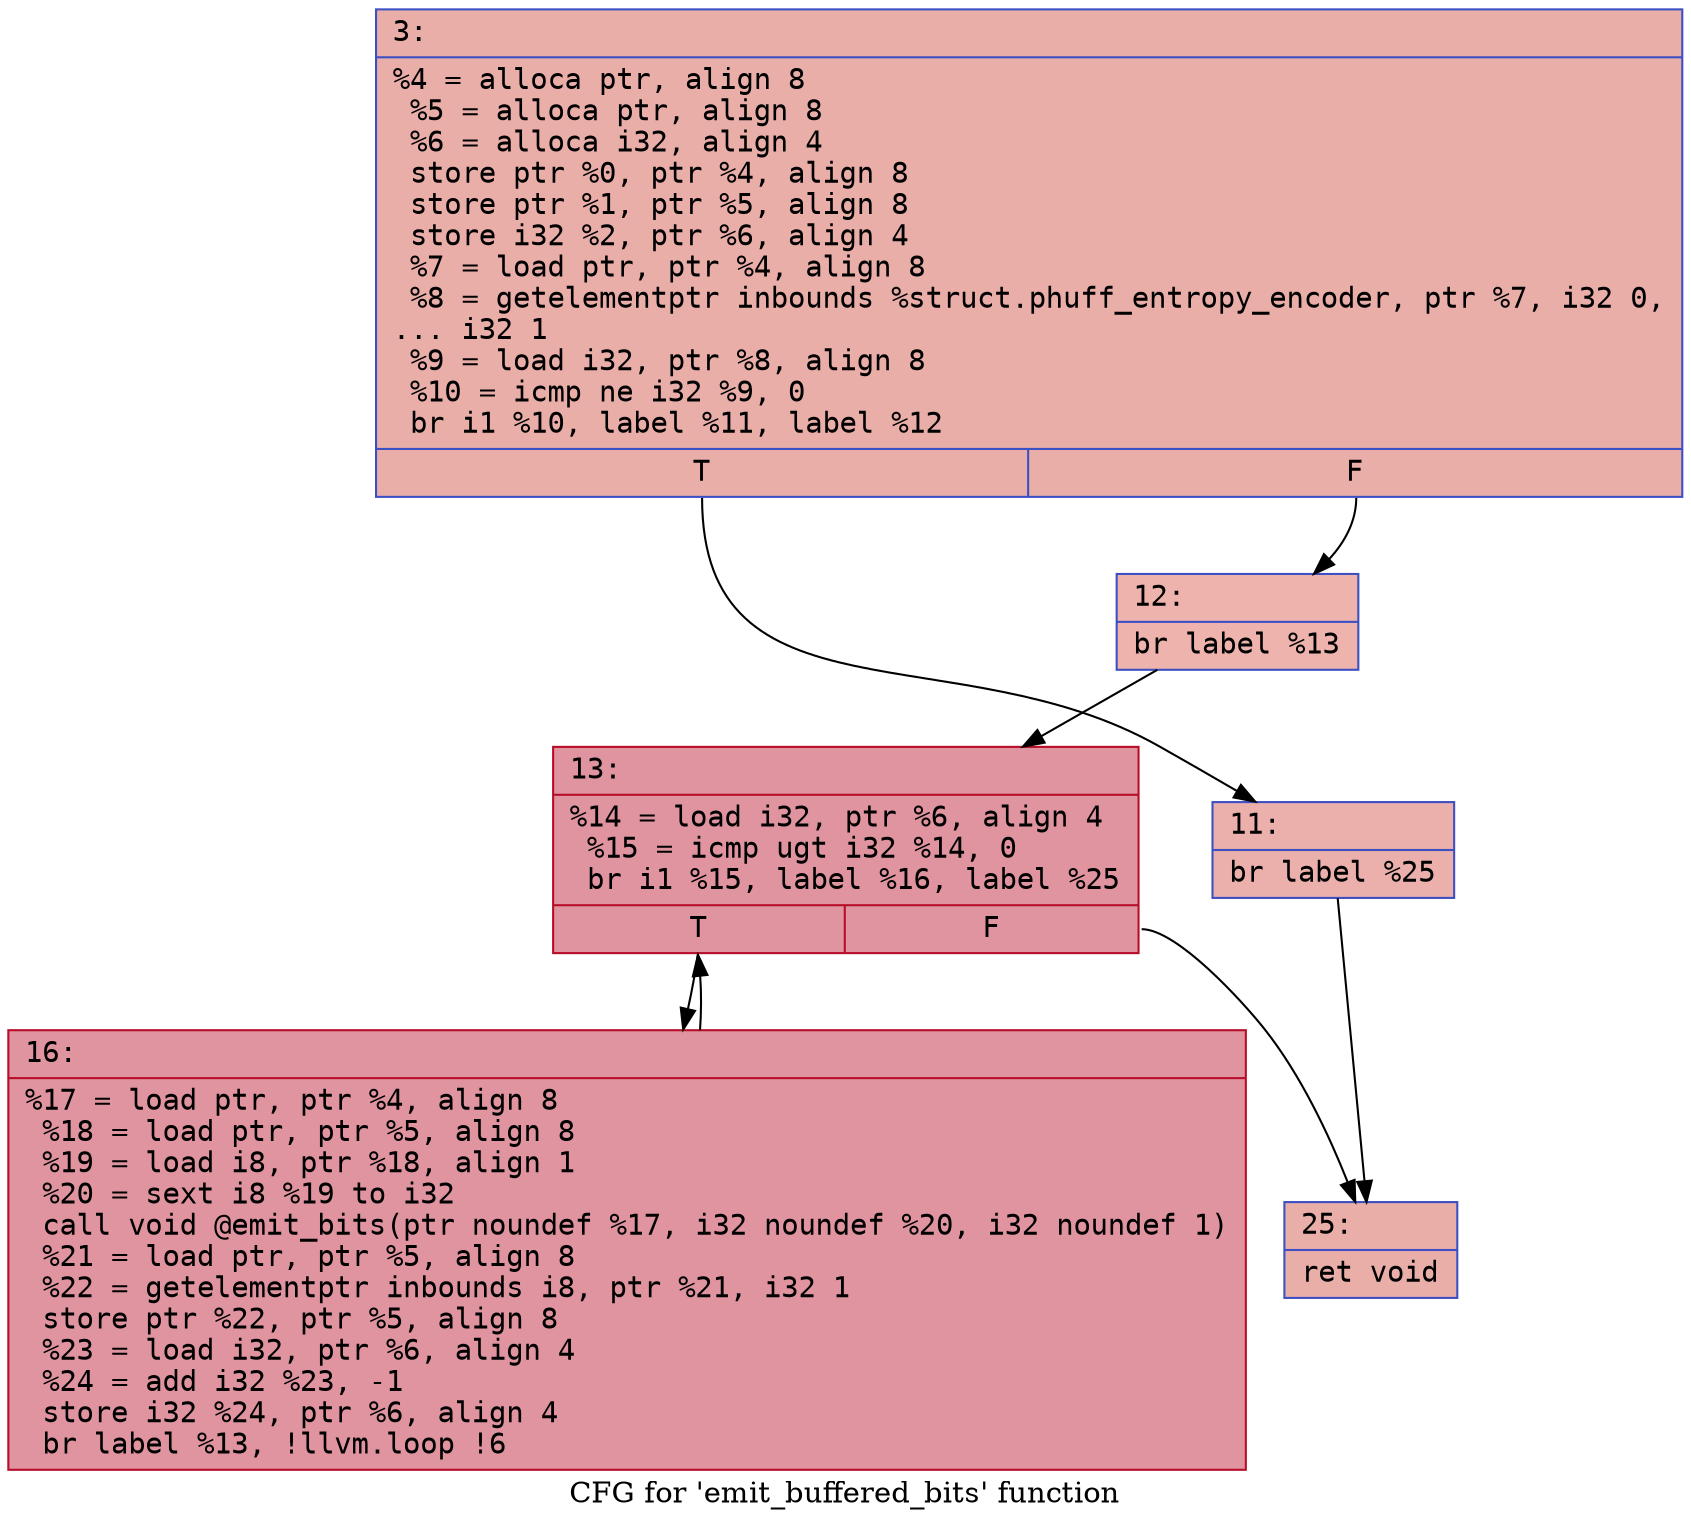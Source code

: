 digraph "CFG for 'emit_buffered_bits' function" {
	label="CFG for 'emit_buffered_bits' function";

	Node0x600002c1a620 [shape=record,color="#3d50c3ff", style=filled, fillcolor="#d0473d70" fontname="Courier",label="{3:\l|  %4 = alloca ptr, align 8\l  %5 = alloca ptr, align 8\l  %6 = alloca i32, align 4\l  store ptr %0, ptr %4, align 8\l  store ptr %1, ptr %5, align 8\l  store i32 %2, ptr %6, align 4\l  %7 = load ptr, ptr %4, align 8\l  %8 = getelementptr inbounds %struct.phuff_entropy_encoder, ptr %7, i32 0,\l... i32 1\l  %9 = load i32, ptr %8, align 8\l  %10 = icmp ne i32 %9, 0\l  br i1 %10, label %11, label %12\l|{<s0>T|<s1>F}}"];
	Node0x600002c1a620:s0 -> Node0x600002c1a670[tooltip="3 -> 11\nProbability 62.50%" ];
	Node0x600002c1a620:s1 -> Node0x600002c1a6c0[tooltip="3 -> 12\nProbability 37.50%" ];
	Node0x600002c1a670 [shape=record,color="#3d50c3ff", style=filled, fillcolor="#d24b4070" fontname="Courier",label="{11:\l|  br label %25\l}"];
	Node0x600002c1a670 -> Node0x600002c1a7b0[tooltip="11 -> 25\nProbability 100.00%" ];
	Node0x600002c1a6c0 [shape=record,color="#3d50c3ff", style=filled, fillcolor="#d6524470" fontname="Courier",label="{12:\l|  br label %13\l}"];
	Node0x600002c1a6c0 -> Node0x600002c1a710[tooltip="12 -> 13\nProbability 100.00%" ];
	Node0x600002c1a710 [shape=record,color="#b70d28ff", style=filled, fillcolor="#b70d2870" fontname="Courier",label="{13:\l|  %14 = load i32, ptr %6, align 4\l  %15 = icmp ugt i32 %14, 0\l  br i1 %15, label %16, label %25\l|{<s0>T|<s1>F}}"];
	Node0x600002c1a710:s0 -> Node0x600002c1a760[tooltip="13 -> 16\nProbability 96.88%" ];
	Node0x600002c1a710:s1 -> Node0x600002c1a7b0[tooltip="13 -> 25\nProbability 3.12%" ];
	Node0x600002c1a760 [shape=record,color="#b70d28ff", style=filled, fillcolor="#b70d2870" fontname="Courier",label="{16:\l|  %17 = load ptr, ptr %4, align 8\l  %18 = load ptr, ptr %5, align 8\l  %19 = load i8, ptr %18, align 1\l  %20 = sext i8 %19 to i32\l  call void @emit_bits(ptr noundef %17, i32 noundef %20, i32 noundef 1)\l  %21 = load ptr, ptr %5, align 8\l  %22 = getelementptr inbounds i8, ptr %21, i32 1\l  store ptr %22, ptr %5, align 8\l  %23 = load i32, ptr %6, align 4\l  %24 = add i32 %23, -1\l  store i32 %24, ptr %6, align 4\l  br label %13, !llvm.loop !6\l}"];
	Node0x600002c1a760 -> Node0x600002c1a710[tooltip="16 -> 13\nProbability 100.00%" ];
	Node0x600002c1a7b0 [shape=record,color="#3d50c3ff", style=filled, fillcolor="#d0473d70" fontname="Courier",label="{25:\l|  ret void\l}"];
}
